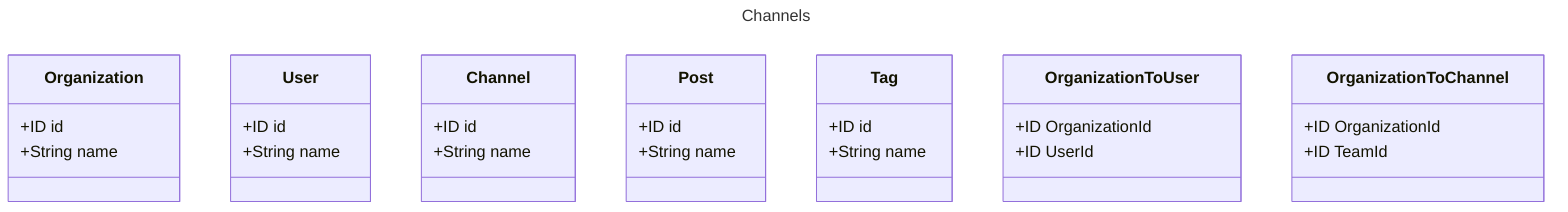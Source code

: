 ---
title: Channels 
---
%% Paste into https://mermaid.live/edit to visualize
classDiagram
direction TB
    class Organization {
	    +ID id
	    +String name
    }

   class User {
	    +ID id
	    +String name
    }

    class Channel {
	    +ID id
	    +String name
    }

    class Post {
	    +ID id
	    +String name
    }

    class Tag {
	    +ID id
	    +String name
    }

    class OrganizationToUser {
	    +ID OrganizationId
	    +ID UserId
    }

    class OrganizationToChannel {
	    +ID OrganizationId
	    +ID TeamId
    }

    `class ChannelToUser {
	    +ID Id
	    +ID Id
    }

    class ChannelToPost {
	    +ID Id
	    +ID Id
    }

    class UserToPost {
	    +ID Id
	    +ID Id
    }

    class PostToTag {
	    +ID Id
	    +ID Id
    }


    Organization -- OrganizationToUser
    User -- OrganizationToUser
    Organization -- OrganizationToChannel
    Channel -- OrganizationToChannel
    ChannelToUser -- Channel
    ChannelToUser -- User
    ChannelToPost -- Channel
    ChannelToPost -- Post
    UserToPost -- User
    UserToPost -- Post
    PostToTag -- Tag
    PostToTag -- Post